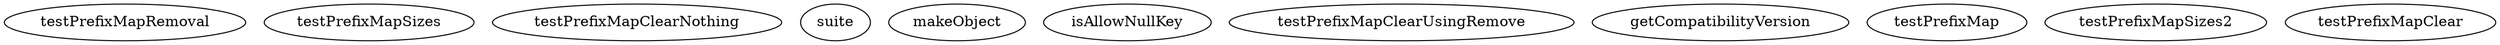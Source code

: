 digraph G {
testPrefixMapRemoval;
testPrefixMapSizes;
testPrefixMapClearNothing;
suite;
makeObject;
isAllowNullKey;
testPrefixMapClearUsingRemove;
getCompatibilityVersion;
testPrefixMap;
testPrefixMapSizes2;
testPrefixMapClear;
}